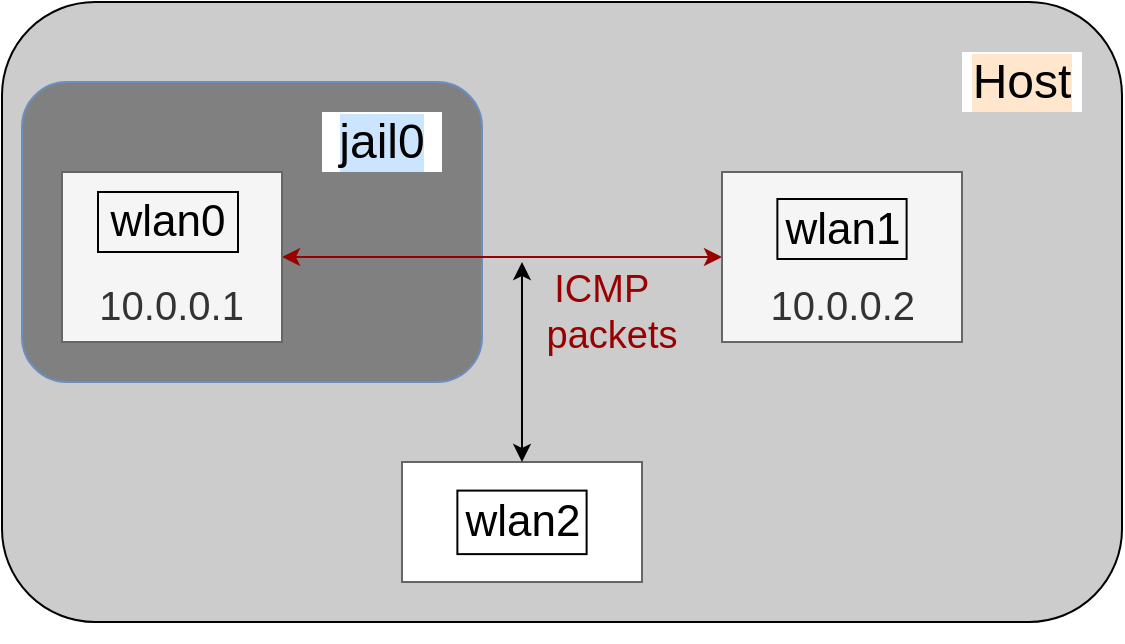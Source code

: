 <mxfile version="20.7.4" type="device"><diagram id="yKEXcPlmJ-0MOE49UtG4" name="第 1 页"><mxGraphModel dx="1172" dy="646" grid="1" gridSize="10" guides="1" tooltips="1" connect="1" arrows="1" fold="1" page="1" pageScale="1" pageWidth="827" pageHeight="1169" math="0" shadow="0"><root><mxCell id="0"/><mxCell id="1" parent="0"/><mxCell id="noVVICqNhIuuE6n4RVo_-1" value="" style="rounded=1;whiteSpace=wrap;html=1;fillColor=#CCCCCC;" parent="1" vertex="1"><mxGeometry x="10" y="270" width="560" height="310" as="geometry"/></mxCell><mxCell id="noVVICqNhIuuE6n4RVo_-8" value="" style="rounded=1;whiteSpace=wrap;html=1;fontSize=22;fillColor=#808080;strokeColor=#6c8ebf;" parent="1" vertex="1"><mxGeometry x="20" y="310" width="230" height="150" as="geometry"/></mxCell><mxCell id="noVVICqNhIuuE6n4RVo_-17" style="edgeStyle=none;rounded=0;orthogonalLoop=1;jettySize=auto;html=1;exitX=1;exitY=0.5;exitDx=0;exitDy=0;entryX=0;entryY=0.5;entryDx=0;entryDy=0;strokeColor=#990000;fontSize=24;fontColor=#000000;startArrow=classic;startFill=1;" parent="1" source="noVVICqNhIuuE6n4RVo_-7" target="noVVICqNhIuuE6n4RVo_-3" edge="1"><mxGeometry relative="1" as="geometry"><mxPoint x="480" y="490" as="targetPoint"/></mxGeometry></mxCell><mxCell id="noVVICqNhIuuE6n4RVo_-7" value="&lt;span style=&quot;font-size: 20px;&quot;&gt;&#9;&lt;/span&gt;&lt;br style=&quot;font-size: 20px;&quot;&gt;&lt;span style=&quot;font-size: 20px;&quot;&gt;&#9;&lt;/span&gt;&lt;span style=&quot;&quot;&gt;&#9;&lt;br&gt;&lt;/span&gt;&amp;nbsp; &amp;nbsp;10.0.0.1" style="rounded=0;whiteSpace=wrap;html=1;align=left;fontSize=20;verticalAlign=top;fillColor=#f5f5f5;fontColor=#333333;strokeColor=#666666;" parent="1" vertex="1"><mxGeometry x="40" y="355" width="110" height="85" as="geometry"/></mxCell><mxCell id="noVVICqNhIuuE6n4RVo_-9" value="&lt;font style=&quot;font-size: 22px;&quot;&gt;wlan0&lt;/font&gt;" style="text;html=1;strokeColor=default;fillColor=none;align=center;verticalAlign=middle;whiteSpace=wrap;rounded=0;fontSize=20;" parent="1" vertex="1"><mxGeometry x="58" y="365" width="70" height="30" as="geometry"/></mxCell><mxCell id="noVVICqNhIuuE6n4RVo_-13" value="ICMP &amp;nbsp;&lt;br&gt;packets" style="text;html=1;strokeColor=none;fillColor=none;align=center;verticalAlign=middle;whiteSpace=wrap;rounded=0;fontSize=19;fontColor=#990000;" parent="1" vertex="1"><mxGeometry x="230" y="410" width="170" height="30" as="geometry"/></mxCell><mxCell id="noVVICqNhIuuE6n4RVo_-15" value="jail0" style="text;html=1;align=center;verticalAlign=middle;whiteSpace=wrap;rounded=0;labelBackgroundColor=#CCE5FF;fontSize=24;fontColor=#000000;fillColor=default;" parent="1" vertex="1"><mxGeometry x="170" y="325" width="60" height="30" as="geometry"/></mxCell><mxCell id="noVVICqNhIuuE6n4RVo_-16" value="Host" style="text;html=1;align=center;verticalAlign=middle;whiteSpace=wrap;rounded=0;labelBackgroundColor=#FFE6CC;fontSize=24;fillColor=default;" parent="1" vertex="1"><mxGeometry x="490" y="295" width="60" height="30" as="geometry"/></mxCell><mxCell id="7DtIOv1h7EWxkG8WwSkW-1" value="" style="group" parent="1" vertex="1" connectable="0"><mxGeometry x="370" y="355" width="120" height="85" as="geometry"/></mxCell><mxCell id="noVVICqNhIuuE6n4RVo_-3" value="&lt;span style=&quot;white-space: pre; font-size: 20px;&quot;&gt;&#9;&lt;/span&gt;&lt;br style=&quot;font-size: 20px;&quot;&gt;&lt;span style=&quot;white-space: pre; font-size: 20px;&quot;&gt;&#9;&lt;br&gt;&lt;/span&gt;&lt;span style=&quot;white-space: pre;&quot;&gt;    10.0.0.2&lt;/span&gt;" style="rounded=0;whiteSpace=wrap;html=1;align=left;fontSize=20;verticalAlign=top;fillColor=#f5f5f5;fontColor=#333333;strokeColor=#666666;" parent="7DtIOv1h7EWxkG8WwSkW-1" vertex="1"><mxGeometry width="120" height="85" as="geometry"/></mxCell><mxCell id="noVVICqNhIuuE6n4RVo_-4" value="&lt;font style=&quot;font-size: 22px;&quot;&gt;wlan1&lt;/font&gt;" style="text;html=1;strokeColor=default;fillColor=none;align=center;verticalAlign=middle;whiteSpace=wrap;rounded=0;fontSize=20;" parent="7DtIOv1h7EWxkG8WwSkW-1" vertex="1"><mxGeometry x="27.691" y="13.5" width="64.615" height="30" as="geometry"/></mxCell><mxCell id="HpBKaqqrF7JEX5fkuOTW-1" value="" style="group" vertex="1" connectable="0" parent="1"><mxGeometry x="210" y="500" width="120" height="90" as="geometry"/></mxCell><mxCell id="HpBKaqqrF7JEX5fkuOTW-2" value="" style="rounded=0;whiteSpace=wrap;html=1;align=left;fontSize=20;verticalAlign=top;fillColor=default;fontColor=#333333;strokeColor=#666666;" vertex="1" parent="HpBKaqqrF7JEX5fkuOTW-1"><mxGeometry width="120" height="60" as="geometry"/></mxCell><mxCell id="HpBKaqqrF7JEX5fkuOTW-3" value="&lt;font style=&quot;font-size: 22px;&quot;&gt;wlan2&lt;/font&gt;" style="text;html=1;strokeColor=default;fillColor=none;align=center;verticalAlign=middle;whiteSpace=wrap;rounded=0;fontSize=20;" vertex="1" parent="HpBKaqqrF7JEX5fkuOTW-1"><mxGeometry x="27.691" y="14.294" width="64.615" height="31.765" as="geometry"/></mxCell><mxCell id="HpBKaqqrF7JEX5fkuOTW-4" value="" style="endArrow=classic;startArrow=classic;html=1;rounded=0;exitX=0.5;exitY=0;exitDx=0;exitDy=0;" edge="1" parent="1" source="HpBKaqqrF7JEX5fkuOTW-2"><mxGeometry width="50" height="50" relative="1" as="geometry"><mxPoint x="210" y="170" as="sourcePoint"/><mxPoint x="270" y="400" as="targetPoint"/></mxGeometry></mxCell></root></mxGraphModel></diagram></mxfile>